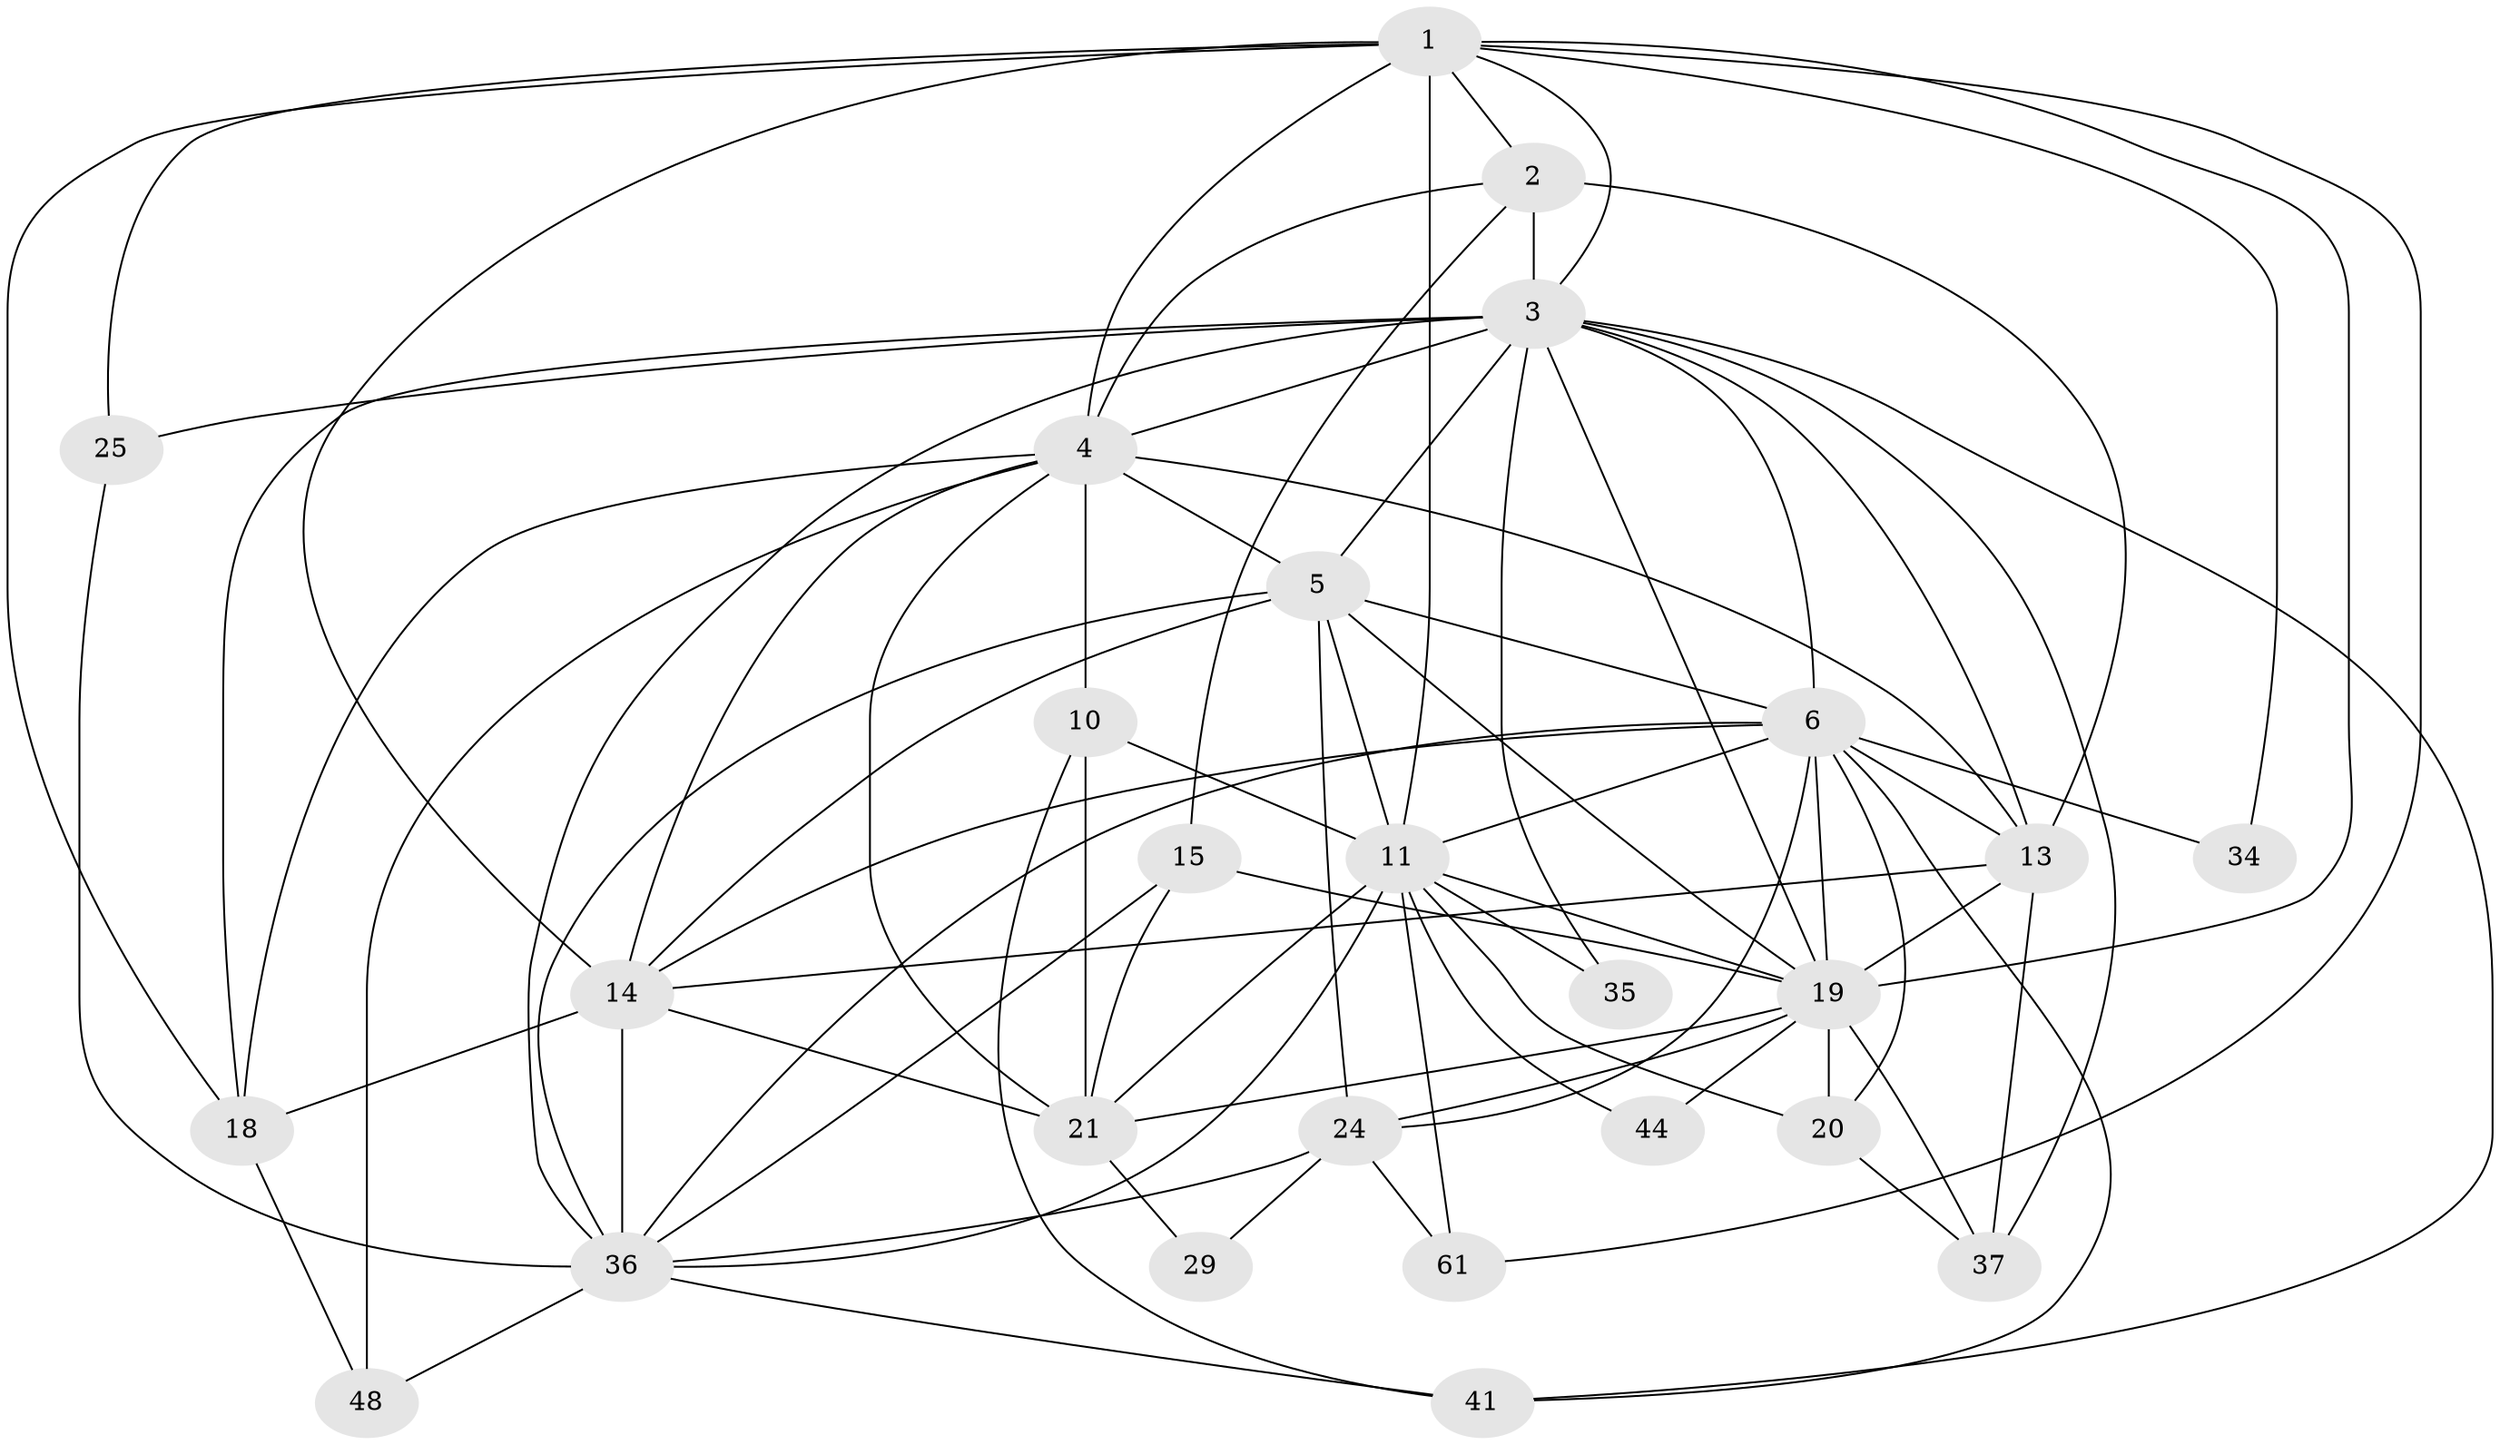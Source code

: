 // original degree distribution, {4: 0.2235294117647059, 2: 0.12941176470588237, 5: 0.17647058823529413, 6: 0.11764705882352941, 3: 0.3058823529411765, 8: 0.011764705882352941, 7: 0.03529411764705882}
// Generated by graph-tools (version 1.1) at 2025/18/03/04/25 18:18:54]
// undirected, 26 vertices, 80 edges
graph export_dot {
graph [start="1"]
  node [color=gray90,style=filled];
  1 [super="+72+16+28"];
  2 [super="+51"];
  3 [super="+83+22+80+26"];
  4 [super="+43+9+7"];
  5 [super="+12"];
  6 [super="+59+76+40"];
  10 [super="+33"];
  11 [super="+32+55"];
  13 [super="+53+30"];
  14 [super="+78+17"];
  15 [super="+50"];
  18 [super="+82+52+70"];
  19 [super="+38+27+65"];
  20 [super="+45+31"];
  21 [super="+23+77"];
  24 [super="+62"];
  25 [super="+71"];
  29;
  34;
  35;
  36 [super="+49+81+79"];
  37 [super="+67"];
  41;
  44;
  48;
  61;
  1 -- 3 [weight=2];
  1 -- 25;
  1 -- 34;
  1 -- 11 [weight=2];
  1 -- 14;
  1 -- 61;
  1 -- 19 [weight=2];
  1 -- 2;
  1 -- 4 [weight=3];
  1 -- 18;
  2 -- 13;
  2 -- 15 [weight=2];
  2 -- 4;
  2 -- 3;
  3 -- 19 [weight=4];
  3 -- 6;
  3 -- 35;
  3 -- 36;
  3 -- 37;
  3 -- 41;
  3 -- 25;
  3 -- 13;
  3 -- 18 [weight=3];
  3 -- 4 [weight=3];
  3 -- 5;
  4 -- 18 [weight=2];
  4 -- 5 [weight=2];
  4 -- 14;
  4 -- 48;
  4 -- 10 [weight=2];
  4 -- 13 [weight=2];
  4 -- 21;
  5 -- 6;
  5 -- 36;
  5 -- 14;
  5 -- 24;
  5 -- 19;
  5 -- 11;
  6 -- 24;
  6 -- 34;
  6 -- 41;
  6 -- 11 [weight=2];
  6 -- 20;
  6 -- 14;
  6 -- 19 [weight=2];
  6 -- 36;
  6 -- 13;
  10 -- 41;
  10 -- 11;
  10 -- 21;
  11 -- 44;
  11 -- 19 [weight=2];
  11 -- 35;
  11 -- 20;
  11 -- 21;
  11 -- 61;
  11 -- 36;
  13 -- 14 [weight=2];
  13 -- 19;
  13 -- 37;
  14 -- 36 [weight=2];
  14 -- 21;
  14 -- 18;
  15 -- 21;
  15 -- 19 [weight=3];
  15 -- 36;
  18 -- 48;
  19 -- 37;
  19 -- 24 [weight=2];
  19 -- 44;
  19 -- 20 [weight=2];
  19 -- 21;
  20 -- 37;
  21 -- 29;
  24 -- 29;
  24 -- 36;
  24 -- 61;
  25 -- 36;
  36 -- 48;
  36 -- 41;
}
